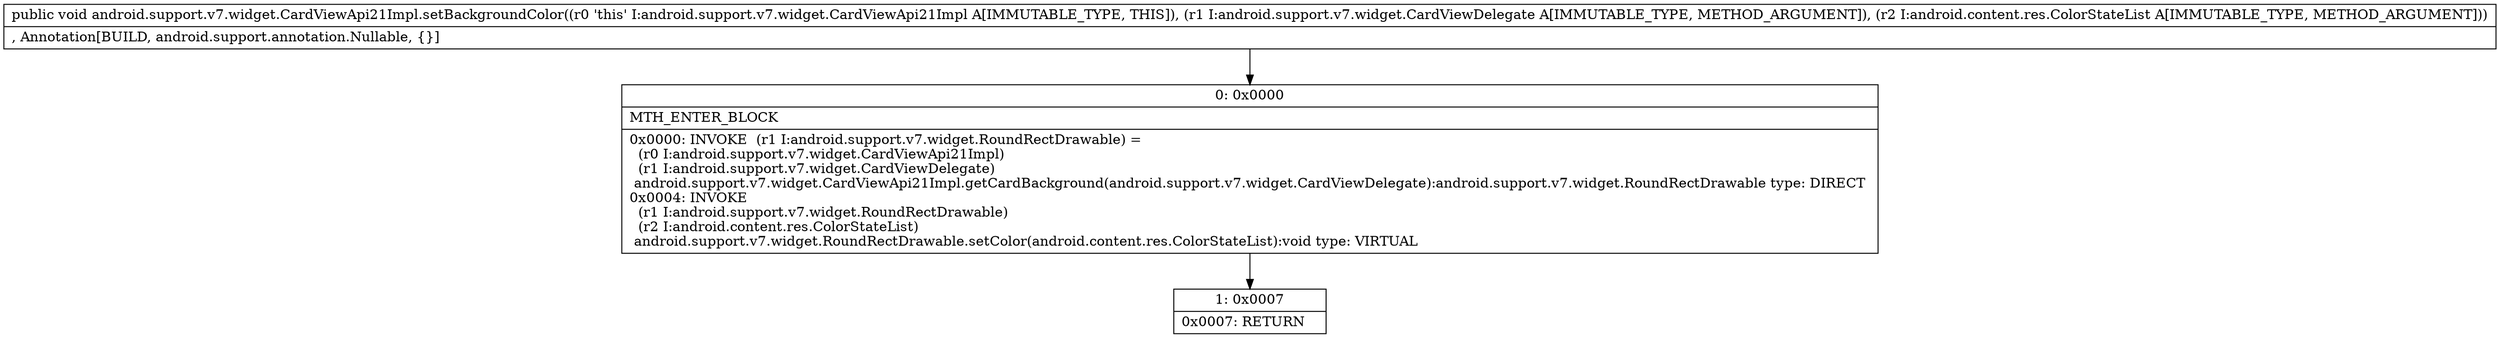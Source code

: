 digraph "CFG forandroid.support.v7.widget.CardViewApi21Impl.setBackgroundColor(Landroid\/support\/v7\/widget\/CardViewDelegate;Landroid\/content\/res\/ColorStateList;)V" {
Node_0 [shape=record,label="{0\:\ 0x0000|MTH_ENTER_BLOCK\l|0x0000: INVOKE  (r1 I:android.support.v7.widget.RoundRectDrawable) = \l  (r0 I:android.support.v7.widget.CardViewApi21Impl)\l  (r1 I:android.support.v7.widget.CardViewDelegate)\l android.support.v7.widget.CardViewApi21Impl.getCardBackground(android.support.v7.widget.CardViewDelegate):android.support.v7.widget.RoundRectDrawable type: DIRECT \l0x0004: INVOKE  \l  (r1 I:android.support.v7.widget.RoundRectDrawable)\l  (r2 I:android.content.res.ColorStateList)\l android.support.v7.widget.RoundRectDrawable.setColor(android.content.res.ColorStateList):void type: VIRTUAL \l}"];
Node_1 [shape=record,label="{1\:\ 0x0007|0x0007: RETURN   \l}"];
MethodNode[shape=record,label="{public void android.support.v7.widget.CardViewApi21Impl.setBackgroundColor((r0 'this' I:android.support.v7.widget.CardViewApi21Impl A[IMMUTABLE_TYPE, THIS]), (r1 I:android.support.v7.widget.CardViewDelegate A[IMMUTABLE_TYPE, METHOD_ARGUMENT]), (r2 I:android.content.res.ColorStateList A[IMMUTABLE_TYPE, METHOD_ARGUMENT]))  | , Annotation[BUILD, android.support.annotation.Nullable, \{\}]\l}"];
MethodNode -> Node_0;
Node_0 -> Node_1;
}

